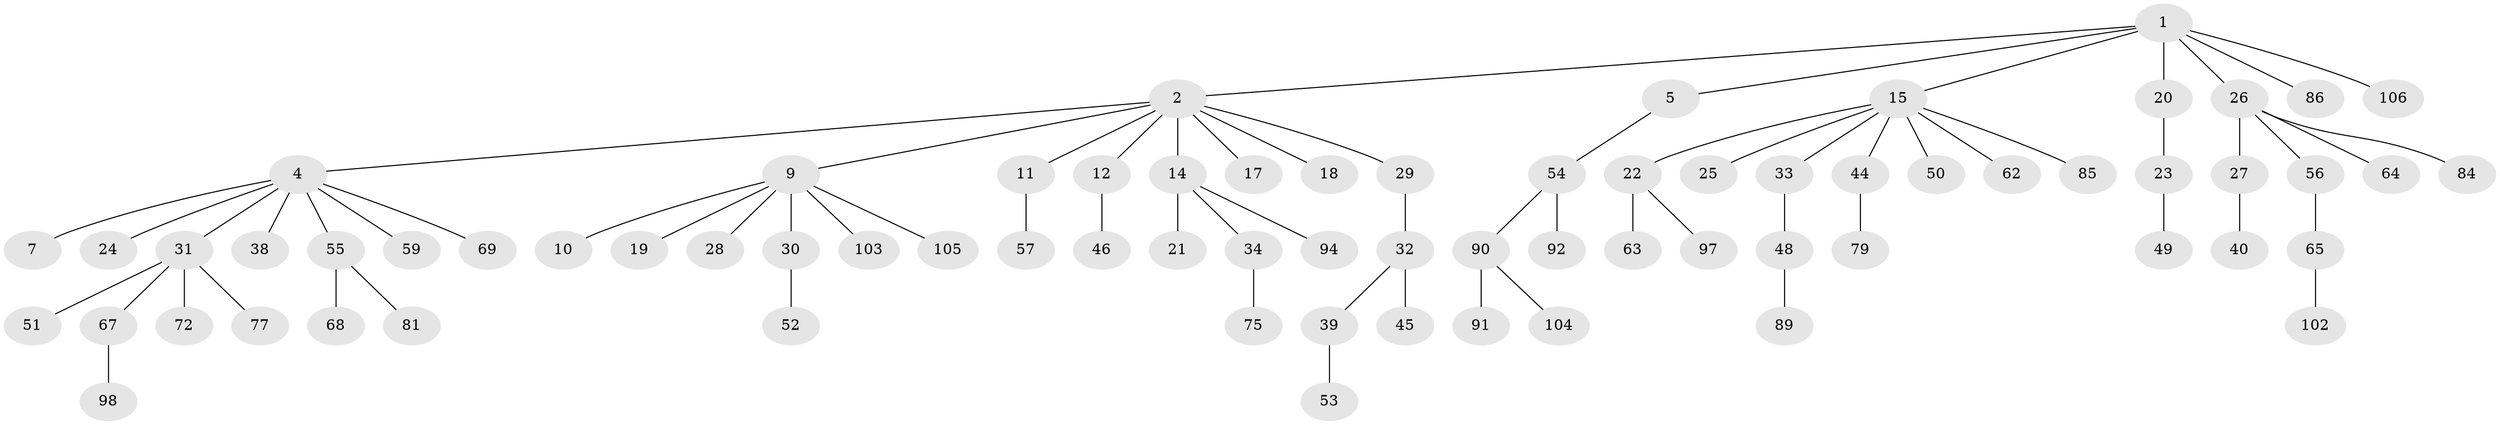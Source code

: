 // Generated by graph-tools (version 1.1) at 2025/52/02/27/25 19:52:12]
// undirected, 73 vertices, 72 edges
graph export_dot {
graph [start="1"]
  node [color=gray90,style=filled];
  1 [super="+3"];
  2 [super="+6"];
  4 [super="+8"];
  5 [super="+35"];
  7;
  9 [super="+61"];
  10 [super="+101"];
  11 [super="+13"];
  12 [super="+76"];
  14 [super="+73"];
  15 [super="+16"];
  17;
  18;
  19;
  20 [super="+37"];
  21 [super="+60"];
  22 [super="+47"];
  23 [super="+43"];
  24;
  25;
  26 [super="+78"];
  27 [super="+93"];
  28 [super="+36"];
  29;
  30;
  31 [super="+58"];
  32 [super="+41"];
  33 [super="+100"];
  34;
  38 [super="+42"];
  39;
  40;
  44;
  45 [super="+95"];
  46 [super="+83"];
  48;
  49;
  50;
  51;
  52;
  53;
  54 [super="+74"];
  55 [super="+66"];
  56 [super="+71"];
  57;
  59;
  62 [super="+82"];
  63;
  64;
  65 [super="+70"];
  67 [super="+80"];
  68 [super="+107"];
  69;
  72 [super="+87"];
  75;
  77;
  79;
  81;
  84 [super="+88"];
  85 [super="+96"];
  86;
  89;
  90 [super="+99"];
  91;
  92;
  94;
  97;
  98;
  102;
  103;
  104;
  105;
  106;
  1 -- 2;
  1 -- 15;
  1 -- 20;
  1 -- 26;
  1 -- 106;
  1 -- 5;
  1 -- 86;
  2 -- 4;
  2 -- 12;
  2 -- 14;
  2 -- 29;
  2 -- 17;
  2 -- 18;
  2 -- 9;
  2 -- 11;
  4 -- 7;
  4 -- 24;
  4 -- 31;
  4 -- 38;
  4 -- 59;
  4 -- 69;
  4 -- 55;
  5 -- 54;
  9 -- 10;
  9 -- 19;
  9 -- 28;
  9 -- 30;
  9 -- 105;
  9 -- 103;
  11 -- 57;
  12 -- 46;
  14 -- 21;
  14 -- 34;
  14 -- 94;
  15 -- 25;
  15 -- 44;
  15 -- 85;
  15 -- 33;
  15 -- 50;
  15 -- 22;
  15 -- 62;
  20 -- 23;
  22 -- 97;
  22 -- 63;
  23 -- 49;
  26 -- 27;
  26 -- 56;
  26 -- 64;
  26 -- 84;
  27 -- 40;
  29 -- 32;
  30 -- 52;
  31 -- 51;
  31 -- 67;
  31 -- 77;
  31 -- 72;
  32 -- 39;
  32 -- 45;
  33 -- 48;
  34 -- 75;
  39 -- 53;
  44 -- 79;
  48 -- 89;
  54 -- 92;
  54 -- 90;
  55 -- 68;
  55 -- 81;
  56 -- 65;
  65 -- 102;
  67 -- 98;
  90 -- 91;
  90 -- 104;
}
